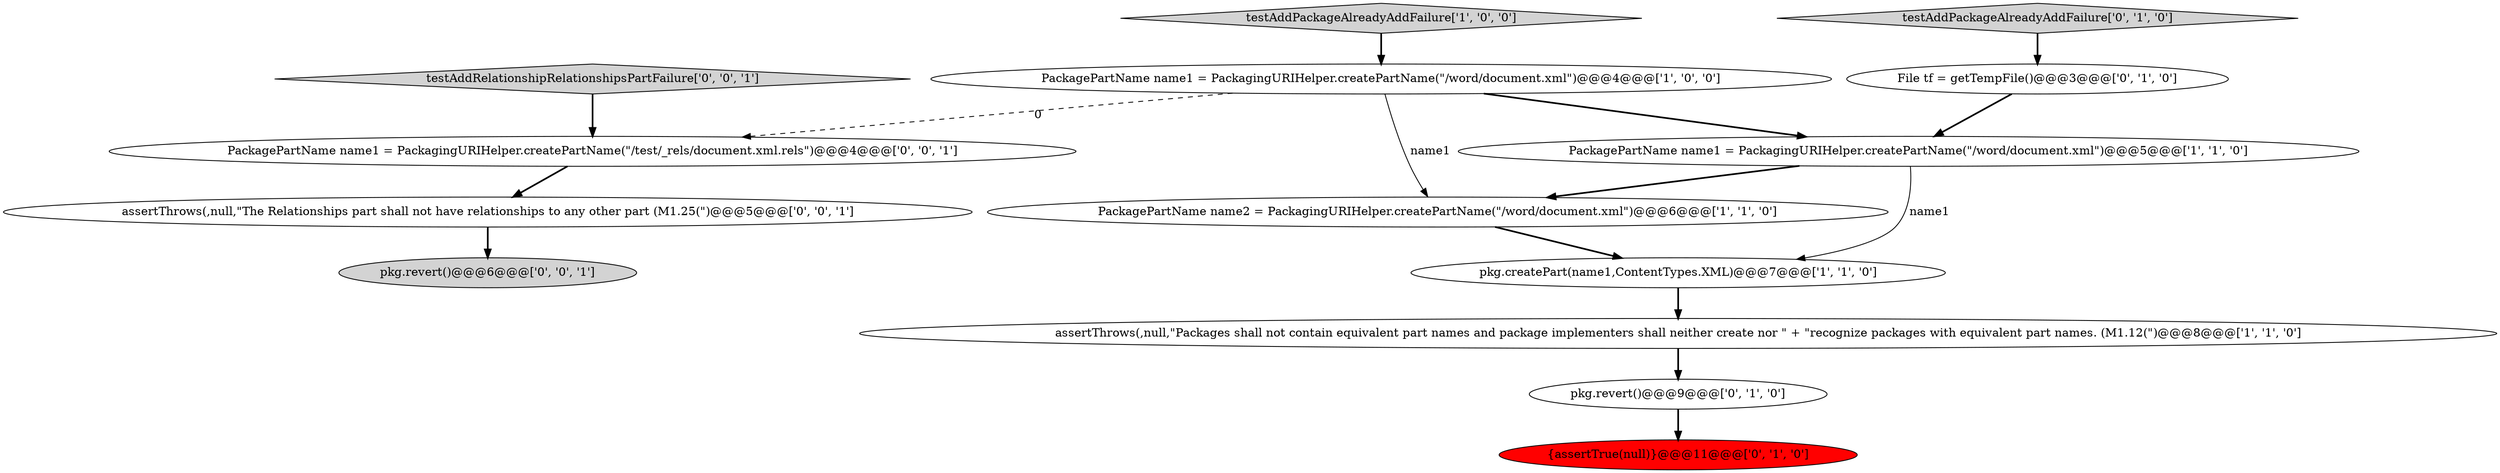 digraph {
3 [style = filled, label = "assertThrows(,null,\"Packages shall not contain equivalent part names and package implementers shall neither create nor \" + \"recognize packages with equivalent part names. (M1.12(\")@@@8@@@['1', '1', '0']", fillcolor = white, shape = ellipse image = "AAA0AAABBB1BBB"];
9 [style = filled, label = "{assertTrue(null)}@@@11@@@['0', '1', '0']", fillcolor = red, shape = ellipse image = "AAA1AAABBB2BBB"];
0 [style = filled, label = "PackagePartName name1 = PackagingURIHelper.createPartName(\"/word/document.xml\")@@@5@@@['1', '1', '0']", fillcolor = white, shape = ellipse image = "AAA0AAABBB1BBB"];
8 [style = filled, label = "File tf = getTempFile()@@@3@@@['0', '1', '0']", fillcolor = white, shape = ellipse image = "AAA0AAABBB2BBB"];
12 [style = filled, label = "pkg.revert()@@@6@@@['0', '0', '1']", fillcolor = lightgray, shape = ellipse image = "AAA0AAABBB3BBB"];
1 [style = filled, label = "pkg.createPart(name1,ContentTypes.XML)@@@7@@@['1', '1', '0']", fillcolor = white, shape = ellipse image = "AAA0AAABBB1BBB"];
13 [style = filled, label = "PackagePartName name1 = PackagingURIHelper.createPartName(\"/test/_rels/document.xml.rels\")@@@4@@@['0', '0', '1']", fillcolor = white, shape = ellipse image = "AAA0AAABBB3BBB"];
7 [style = filled, label = "pkg.revert()@@@9@@@['0', '1', '0']", fillcolor = white, shape = ellipse image = "AAA0AAABBB2BBB"];
10 [style = filled, label = "testAddRelationshipRelationshipsPartFailure['0', '0', '1']", fillcolor = lightgray, shape = diamond image = "AAA0AAABBB3BBB"];
2 [style = filled, label = "testAddPackageAlreadyAddFailure['1', '0', '0']", fillcolor = lightgray, shape = diamond image = "AAA0AAABBB1BBB"];
6 [style = filled, label = "testAddPackageAlreadyAddFailure['0', '1', '0']", fillcolor = lightgray, shape = diamond image = "AAA0AAABBB2BBB"];
5 [style = filled, label = "PackagePartName name1 = PackagingURIHelper.createPartName(\"/word/document.xml\")@@@4@@@['1', '0', '0']", fillcolor = white, shape = ellipse image = "AAA0AAABBB1BBB"];
11 [style = filled, label = "assertThrows(,null,\"The Relationships part shall not have relationships to any other part (M1.25(\")@@@5@@@['0', '0', '1']", fillcolor = white, shape = ellipse image = "AAA0AAABBB3BBB"];
4 [style = filled, label = "PackagePartName name2 = PackagingURIHelper.createPartName(\"/word/document.xml\")@@@6@@@['1', '1', '0']", fillcolor = white, shape = ellipse image = "AAA0AAABBB1BBB"];
1->3 [style = bold, label=""];
8->0 [style = bold, label=""];
7->9 [style = bold, label=""];
5->4 [style = solid, label="name1"];
5->13 [style = dashed, label="0"];
4->1 [style = bold, label=""];
11->12 [style = bold, label=""];
5->0 [style = bold, label=""];
3->7 [style = bold, label=""];
10->13 [style = bold, label=""];
0->4 [style = bold, label=""];
13->11 [style = bold, label=""];
6->8 [style = bold, label=""];
2->5 [style = bold, label=""];
0->1 [style = solid, label="name1"];
}
